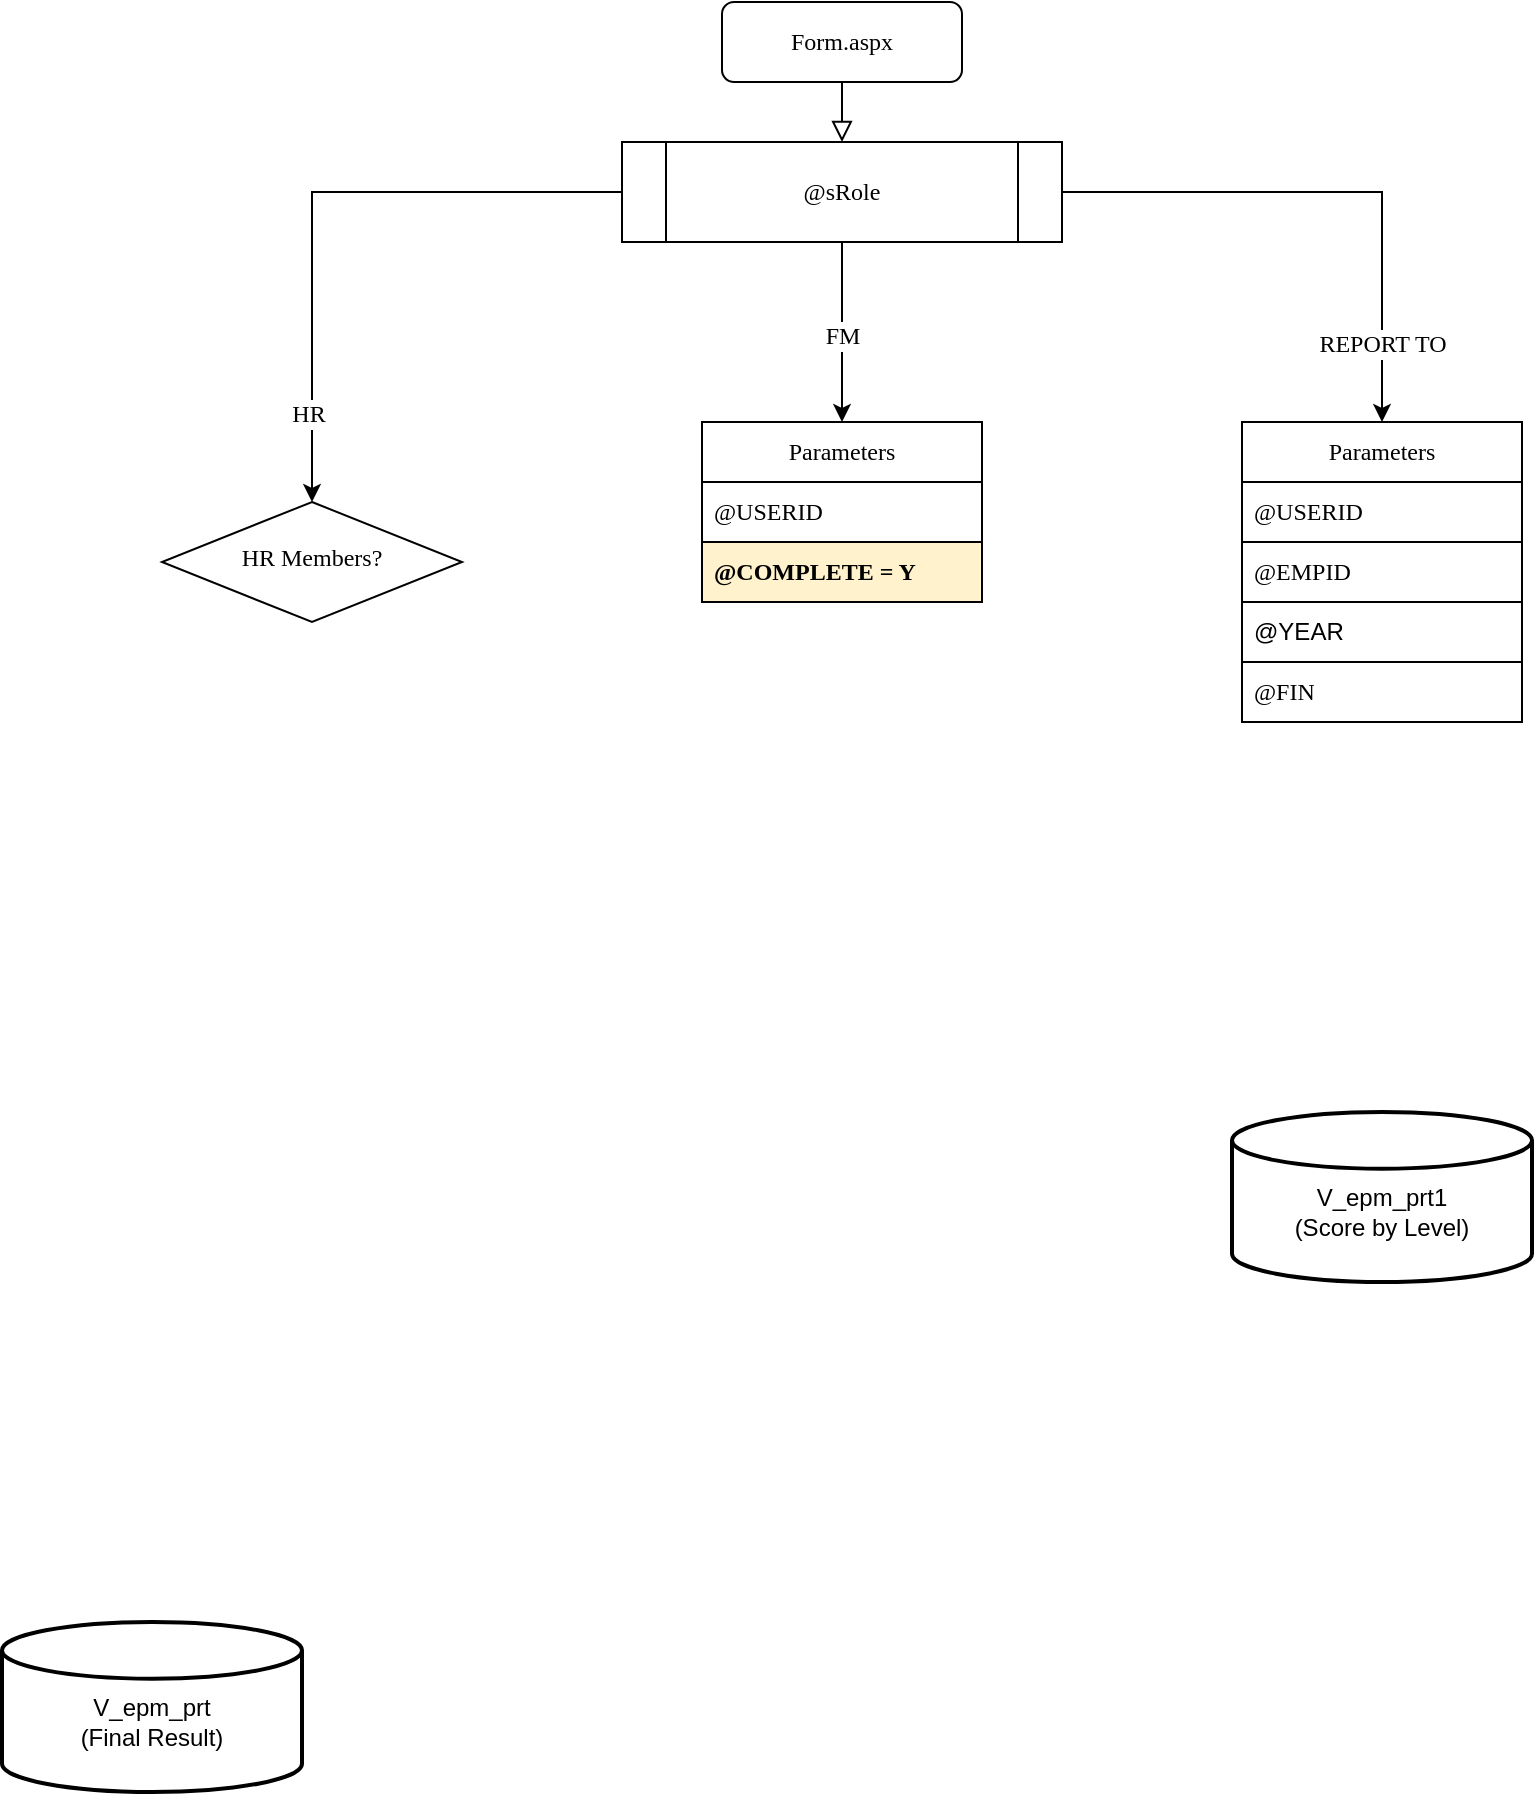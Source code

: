 <mxfile version="26.1.1">
  <diagram id="C5RBs43oDa-KdzZeNtuy" name="Page-1">
    <mxGraphModel dx="1981" dy="561" grid="1" gridSize="10" guides="1" tooltips="1" connect="1" arrows="1" fold="1" page="1" pageScale="1" pageWidth="827" pageHeight="1169" math="0" shadow="0">
      <root>
        <mxCell id="WIyWlLk6GJQsqaUBKTNV-0" />
        <mxCell id="WIyWlLk6GJQsqaUBKTNV-1" parent="WIyWlLk6GJQsqaUBKTNV-0" />
        <mxCell id="WIyWlLk6GJQsqaUBKTNV-3" value="&lt;font face=&quot;Verdana&quot;&gt;Form.aspx&lt;/font&gt;" style="rounded=1;whiteSpace=wrap;html=1;fontSize=12;glass=0;strokeWidth=1;shadow=0;" parent="WIyWlLk6GJQsqaUBKTNV-1" vertex="1">
          <mxGeometry x="360" y="30" width="120" height="40" as="geometry" />
        </mxCell>
        <mxCell id="WIyWlLk6GJQsqaUBKTNV-6" value="&lt;font face=&quot;Verdana&quot;&gt;HR Members?&lt;/font&gt;" style="rhombus;whiteSpace=wrap;html=1;shadow=0;fontFamily=Helvetica;fontSize=12;align=center;strokeWidth=1;spacing=6;spacingTop=-4;" parent="WIyWlLk6GJQsqaUBKTNV-1" vertex="1">
          <mxGeometry x="80" y="280" width="150" height="60" as="geometry" />
        </mxCell>
        <mxCell id="GDs27IjKmkR5lrhGPWa2-2" value="" style="rounded=0;html=1;jettySize=auto;orthogonalLoop=1;fontSize=11;endArrow=block;endFill=0;endSize=8;strokeWidth=1;shadow=0;labelBackgroundColor=none;edgeStyle=orthogonalEdgeStyle;" edge="1" parent="WIyWlLk6GJQsqaUBKTNV-1" source="WIyWlLk6GJQsqaUBKTNV-3" target="GDs27IjKmkR5lrhGPWa2-0">
          <mxGeometry relative="1" as="geometry">
            <mxPoint x="380" y="100" as="sourcePoint" />
            <mxPoint x="380" y="150" as="targetPoint" />
          </mxGeometry>
        </mxCell>
        <mxCell id="GDs27IjKmkR5lrhGPWa2-126" style="edgeStyle=orthogonalEdgeStyle;rounded=0;orthogonalLoop=1;jettySize=auto;html=1;entryX=0.5;entryY=0;entryDx=0;entryDy=0;" edge="1" parent="WIyWlLk6GJQsqaUBKTNV-1" source="GDs27IjKmkR5lrhGPWa2-0" target="WIyWlLk6GJQsqaUBKTNV-6">
          <mxGeometry relative="1" as="geometry">
            <mxPoint x="170" y="240" as="targetPoint" />
          </mxGeometry>
        </mxCell>
        <mxCell id="GDs27IjKmkR5lrhGPWa2-141" value="&lt;font style=&quot;font-size: 12px;&quot; face=&quot;Verdana&quot;&gt;HR&lt;/font&gt;" style="edgeLabel;html=1;align=center;verticalAlign=middle;resizable=0;points=[];" vertex="1" connectable="0" parent="GDs27IjKmkR5lrhGPWa2-126">
          <mxGeometry x="0.714" y="-2" relative="1" as="geometry">
            <mxPoint as="offset" />
          </mxGeometry>
        </mxCell>
        <mxCell id="GDs27IjKmkR5lrhGPWa2-127" style="edgeStyle=orthogonalEdgeStyle;rounded=0;orthogonalLoop=1;jettySize=auto;html=1;entryX=0.5;entryY=0;entryDx=0;entryDy=0;" edge="1" parent="WIyWlLk6GJQsqaUBKTNV-1" source="GDs27IjKmkR5lrhGPWa2-0" target="GDs27IjKmkR5lrhGPWa2-27">
          <mxGeometry relative="1" as="geometry" />
        </mxCell>
        <mxCell id="GDs27IjKmkR5lrhGPWa2-143" value="&lt;font style=&quot;font-size: 12px;&quot; face=&quot;Verdana&quot;&gt;FM&lt;/font&gt;" style="edgeLabel;html=1;align=center;verticalAlign=middle;resizable=0;points=[];strokeColor=#000000;" vertex="1" connectable="0" parent="GDs27IjKmkR5lrhGPWa2-127">
          <mxGeometry x="0.044" y="6" relative="1" as="geometry">
            <mxPoint x="-6" as="offset" />
          </mxGeometry>
        </mxCell>
        <mxCell id="GDs27IjKmkR5lrhGPWa2-128" style="edgeStyle=orthogonalEdgeStyle;rounded=0;orthogonalLoop=1;jettySize=auto;html=1;exitX=1;exitY=0.5;exitDx=0;exitDy=0;entryX=0.5;entryY=0;entryDx=0;entryDy=0;" edge="1" parent="WIyWlLk6GJQsqaUBKTNV-1" source="GDs27IjKmkR5lrhGPWa2-0" target="GDs27IjKmkR5lrhGPWa2-3">
          <mxGeometry relative="1" as="geometry" />
        </mxCell>
        <mxCell id="GDs27IjKmkR5lrhGPWa2-144" value="&lt;font style=&quot;font-size: 12px;&quot; face=&quot;Verdana&quot;&gt;REPORT TO&lt;/font&gt;" style="edgeLabel;html=1;align=center;verticalAlign=middle;resizable=0;points=[];" vertex="1" connectable="0" parent="GDs27IjKmkR5lrhGPWa2-128">
          <mxGeometry x="0.712" relative="1" as="geometry">
            <mxPoint as="offset" />
          </mxGeometry>
        </mxCell>
        <mxCell id="GDs27IjKmkR5lrhGPWa2-0" value="&lt;font face=&quot;Verdana&quot;&gt;@sRole&lt;/font&gt;" style="shape=process;whiteSpace=wrap;html=1;backgroundOutline=1;" vertex="1" parent="WIyWlLk6GJQsqaUBKTNV-1">
          <mxGeometry x="310" y="100" width="220" height="50" as="geometry" />
        </mxCell>
        <mxCell id="GDs27IjKmkR5lrhGPWa2-3" value="&lt;font face=&quot;Verdana&quot;&gt;Parameters&lt;/font&gt;" style="swimlane;fontStyle=0;childLayout=stackLayout;horizontal=1;startSize=30;horizontalStack=0;resizeParent=1;resizeParentMax=0;resizeLast=0;collapsible=1;marginBottom=0;whiteSpace=wrap;html=1;" vertex="1" parent="WIyWlLk6GJQsqaUBKTNV-1">
          <mxGeometry x="620" y="240" width="140" height="150" as="geometry">
            <mxRectangle x="580" y="210" width="130" height="30" as="alternateBounds" />
          </mxGeometry>
        </mxCell>
        <mxCell id="GDs27IjKmkR5lrhGPWa2-4" value="&lt;font face=&quot;Verdana&quot;&gt;@USERID&lt;/font&gt;" style="text;strokeColor=#000000;fillColor=none;align=left;verticalAlign=middle;spacingLeft=4;spacingRight=4;overflow=hidden;points=[[0,0.5],[1,0.5]];portConstraint=eastwest;rotatable=0;whiteSpace=wrap;html=1;" vertex="1" parent="GDs27IjKmkR5lrhGPWa2-3">
          <mxGeometry y="30" width="140" height="30" as="geometry" />
        </mxCell>
        <mxCell id="GDs27IjKmkR5lrhGPWa2-5" value="&lt;font face=&quot;Verdana&quot;&gt;@EMPID&lt;/font&gt;" style="text;strokeColor=#000000;fillColor=none;align=left;verticalAlign=middle;spacingLeft=4;spacingRight=4;overflow=hidden;points=[[0,0.5],[1,0.5]];portConstraint=eastwest;rotatable=0;whiteSpace=wrap;html=1;" vertex="1" parent="GDs27IjKmkR5lrhGPWa2-3">
          <mxGeometry y="60" width="140" height="30" as="geometry" />
        </mxCell>
        <mxCell id="GDs27IjKmkR5lrhGPWa2-6" value="@YEAR" style="text;strokeColor=#000000;fillColor=none;align=left;verticalAlign=middle;spacingLeft=4;spacingRight=4;overflow=hidden;points=[[0,0.5],[1,0.5]];portConstraint=eastwest;rotatable=0;whiteSpace=wrap;html=1;" vertex="1" parent="GDs27IjKmkR5lrhGPWa2-3">
          <mxGeometry y="90" width="140" height="30" as="geometry" />
        </mxCell>
        <mxCell id="GDs27IjKmkR5lrhGPWa2-23" value="&lt;font face=&quot;Verdana&quot;&gt;@FIN&lt;/font&gt;" style="text;strokeColor=#000000;fillColor=none;align=left;verticalAlign=middle;spacingLeft=4;spacingRight=4;overflow=hidden;points=[[0,0.5],[1,0.5]];portConstraint=eastwest;rotatable=0;whiteSpace=wrap;html=1;" vertex="1" parent="GDs27IjKmkR5lrhGPWa2-3">
          <mxGeometry y="120" width="140" height="30" as="geometry" />
        </mxCell>
        <mxCell id="GDs27IjKmkR5lrhGPWa2-27" value="&lt;font face=&quot;Verdana&quot;&gt;Parameters&lt;/font&gt;" style="swimlane;fontStyle=0;childLayout=stackLayout;horizontal=1;startSize=30;horizontalStack=0;resizeParent=1;resizeParentMax=0;resizeLast=0;collapsible=1;marginBottom=0;whiteSpace=wrap;html=1;" vertex="1" parent="WIyWlLk6GJQsqaUBKTNV-1">
          <mxGeometry x="350" y="240" width="140" height="90" as="geometry">
            <mxRectangle x="580" y="210" width="130" height="30" as="alternateBounds" />
          </mxGeometry>
        </mxCell>
        <mxCell id="GDs27IjKmkR5lrhGPWa2-28" value="&lt;font face=&quot;Verdana&quot;&gt;@USERID&lt;/font&gt;" style="text;strokeColor=#000000;fillColor=none;align=left;verticalAlign=middle;spacingLeft=4;spacingRight=4;overflow=hidden;points=[[0,0.5],[1,0.5]];portConstraint=eastwest;rotatable=0;whiteSpace=wrap;html=1;" vertex="1" parent="GDs27IjKmkR5lrhGPWa2-27">
          <mxGeometry y="30" width="140" height="30" as="geometry" />
        </mxCell>
        <mxCell id="GDs27IjKmkR5lrhGPWa2-39" value="&lt;b&gt;&lt;font face=&quot;Verdana&quot;&gt;@COMPLETE = Y&lt;/font&gt;&lt;/b&gt;" style="text;strokeColor=#000000;fillColor=#FFF2CC;align=left;verticalAlign=middle;spacingLeft=4;spacingRight=4;overflow=hidden;points=[[0,0.5],[1,0.5]];portConstraint=eastwest;rotatable=0;whiteSpace=wrap;html=1;" vertex="1" parent="GDs27IjKmkR5lrhGPWa2-27">
          <mxGeometry y="60" width="140" height="30" as="geometry" />
        </mxCell>
        <mxCell id="GDs27IjKmkR5lrhGPWa2-129" value="&lt;br&gt;V_epm_prt1&lt;br&gt;(Score by Level)" style="strokeWidth=2;html=1;shape=mxgraph.flowchart.database;whiteSpace=wrap;" vertex="1" parent="WIyWlLk6GJQsqaUBKTNV-1">
          <mxGeometry x="615" y="585" width="150" height="85" as="geometry" />
        </mxCell>
        <mxCell id="GDs27IjKmkR5lrhGPWa2-131" value="&lt;br&gt;V_epm_prt&lt;br&gt;(Final Result)" style="strokeWidth=2;html=1;shape=mxgraph.flowchart.database;whiteSpace=wrap;" vertex="1" parent="WIyWlLk6GJQsqaUBKTNV-1">
          <mxGeometry y="840" width="150" height="85" as="geometry" />
        </mxCell>
      </root>
    </mxGraphModel>
  </diagram>
</mxfile>
